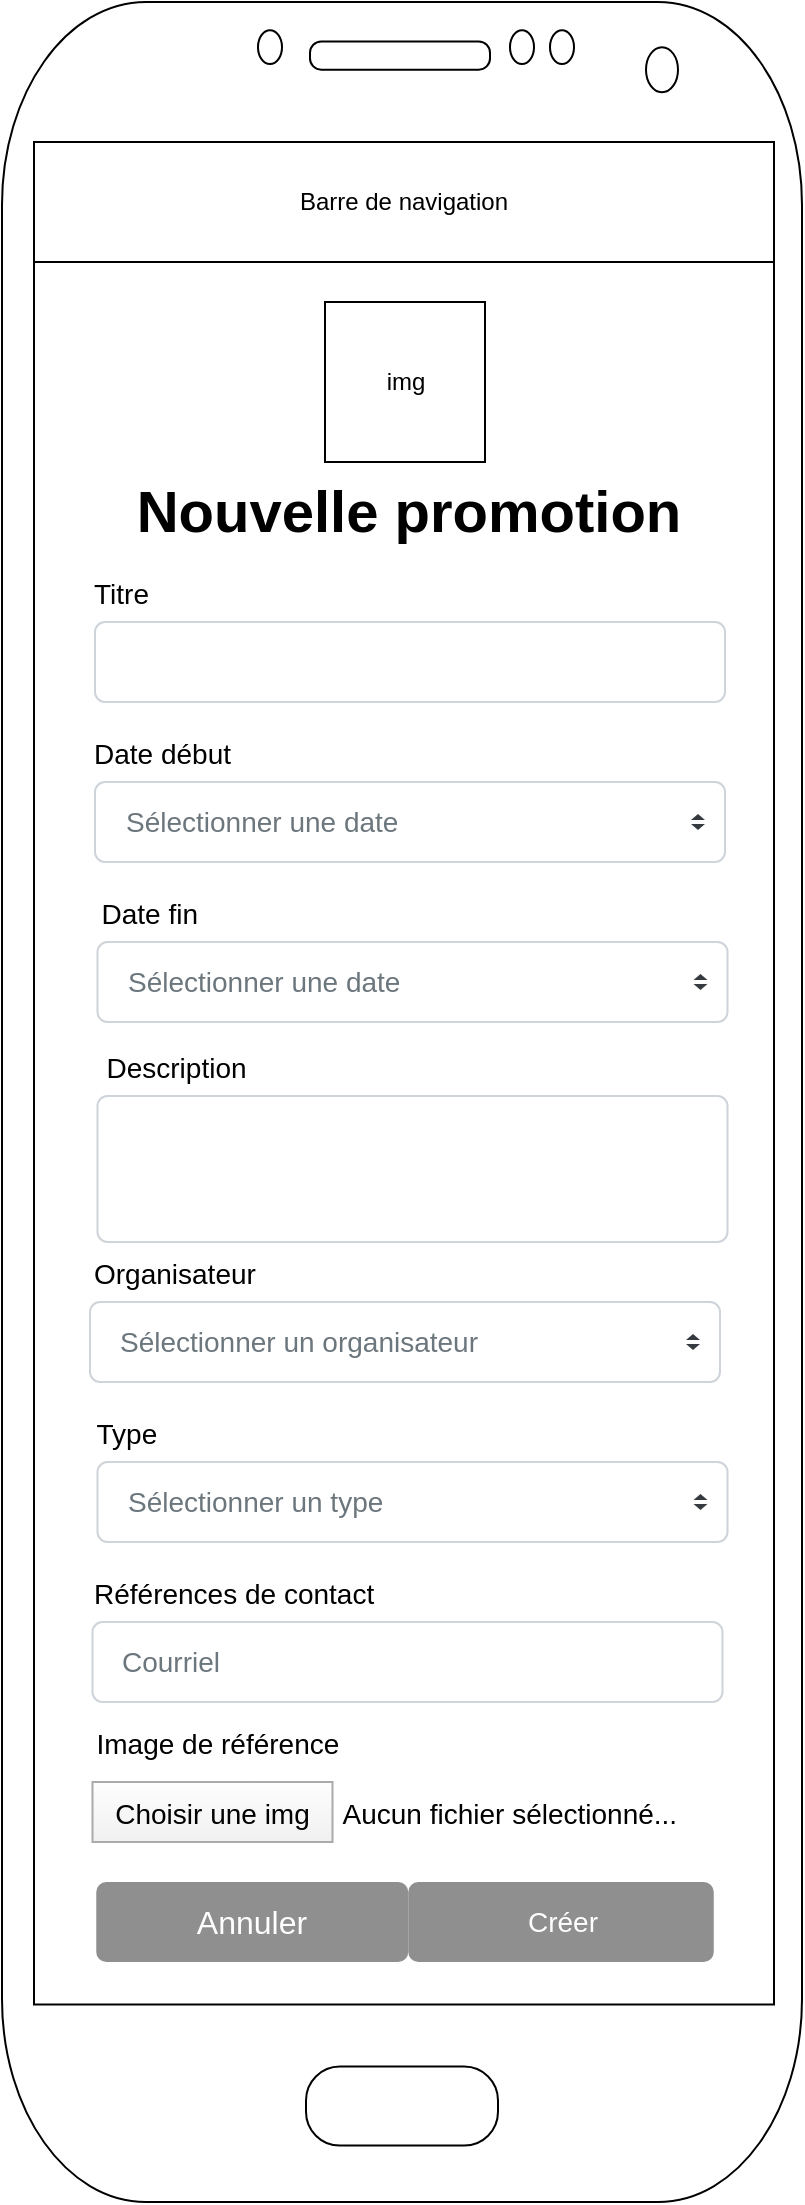 <mxfile version="20.2.3" type="device"><diagram id="3M2_sD9lSML2Bdx2pEZl" name="Page-1"><mxGraphModel dx="1494" dy="775" grid="1" gridSize="10" guides="1" tooltips="1" connect="1" arrows="1" fold="1" page="1" pageScale="1" pageWidth="827" pageHeight="1169" math="0" shadow="0"><root><mxCell id="0"/><mxCell id="1" parent="0"/><mxCell id="55dhiOcAt7gk3NpKwznk-15" value="" style="verticalLabelPosition=bottom;verticalAlign=top;html=1;shadow=0;dashed=0;strokeWidth=1;shape=mxgraph.android.phone2;fillStyle=auto;fontSize=19;" parent="1" vertex="1"><mxGeometry x="210" y="50" width="400" height="1100" as="geometry"/></mxCell><mxCell id="_zoGtXDnthxCsJBWHSZ2-1" value="Barre de navigation" style="rounded=0;whiteSpace=wrap;html=1;" parent="1" vertex="1"><mxGeometry x="226" y="120" width="370" height="60" as="geometry"/></mxCell><mxCell id="A5A0qIxs15VUvmygebdM-1" value="Titre " style="fillColor=none;strokeColor=none;align=left;fontSize=14;" parent="1" vertex="1"><mxGeometry x="254" y="330" width="100" height="30" as="geometry"/></mxCell><mxCell id="A5A0qIxs15VUvmygebdM-2" value="Date début" style="fillColor=none;strokeColor=none;align=left;fontSize=14;" parent="1" vertex="1"><mxGeometry x="254" y="410" width="100" height="30" as="geometry"/></mxCell><mxCell id="A5A0qIxs15VUvmygebdM-3" value="" style="html=1;shadow=0;dashed=0;shape=mxgraph.bootstrap.rrect;rSize=5;fillColor=#ffffff;strokeColor=#CED4DA;align=left;spacing=15;fontSize=14;fontColor=#6C767D;" parent="1" vertex="1"><mxGeometry x="256.5" y="360" width="315" height="40" as="geometry"/></mxCell><mxCell id="A5A0qIxs15VUvmygebdM-4" value="Créer" style="html=1;shadow=0;dashed=0;shape=mxgraph.bootstrap.rrect;rSize=5;fillColor=#8F8F8F;strokeColor=none;align=center;spacing=15;fontSize=14;fontColor=#ffffff;" parent="1" vertex="1"><mxGeometry x="413.13" y="990" width="152.75" height="40" as="geometry"/></mxCell><mxCell id="A5A0qIxs15VUvmygebdM-5" value="Sélectionner un organisateur" style="html=1;shadow=0;dashed=0;shape=mxgraph.bootstrap.rrect;rSize=5;fillColor=#ffffff;strokeColor=#CED4DA;align=left;spacing=15;fontSize=14;fontColor=#6C767D;" parent="1" vertex="1"><mxGeometry x="254" y="700" width="315" height="40" as="geometry"/></mxCell><mxCell id="A5A0qIxs15VUvmygebdM-6" value="" style="shape=triangle;direction=south;fillColor=#343A40;strokeColor=none;perimeter=none;" parent="A5A0qIxs15VUvmygebdM-5" vertex="1"><mxGeometry x="1" y="0.5" width="7" height="3" relative="1" as="geometry"><mxPoint x="-17" y="1" as="offset"/></mxGeometry></mxCell><mxCell id="A5A0qIxs15VUvmygebdM-7" value="" style="shape=triangle;direction=north;fillColor=#343A40;strokeColor=none;perimeter=none;" parent="A5A0qIxs15VUvmygebdM-5" vertex="1"><mxGeometry x="1" y="0.5" width="7" height="3" relative="1" as="geometry"><mxPoint x="-17" y="-4" as="offset"/></mxGeometry></mxCell><mxCell id="A5A0qIxs15VUvmygebdM-8" value="Organisateur" style="fillColor=none;strokeColor=none;align=left;fontSize=14;" parent="1" vertex="1"><mxGeometry x="254" y="670" width="100" height="30" as="geometry"/></mxCell><mxCell id="A5A0qIxs15VUvmygebdM-9" value="&lt;font size=&quot;1&quot; style=&quot;&quot;&gt;&lt;b style=&quot;font-size: 29px;&quot;&gt;Nouvelle promotion&lt;/b&gt;&lt;/font&gt;" style="text;html=1;align=center;verticalAlign=middle;resizable=0;points=[];autosize=1;strokeColor=none;fillColor=none;fontSize=14;" parent="1" vertex="1"><mxGeometry x="262.75" y="280" width="300" height="50" as="geometry"/></mxCell><mxCell id="A5A0qIxs15VUvmygebdM-10" value="Date fin" style="fillColor=none;strokeColor=none;align=left;fontSize=14;" parent="1" vertex="1"><mxGeometry x="257.75" y="490" width="100" height="30" as="geometry"/></mxCell><mxCell id="A5A0qIxs15VUvmygebdM-11" value="" style="html=1;shadow=0;dashed=0;shape=mxgraph.bootstrap.rrect;rSize=5;fillColor=#ffffff;strokeColor=#CED4DA;align=left;spacing=15;fontSize=14;fontColor=#6C767D;" parent="1" vertex="1"><mxGeometry x="257.75" y="597" width="315" height="73" as="geometry"/></mxCell><mxCell id="A5A0qIxs15VUvmygebdM-12" value="Description" style="fillColor=none;strokeColor=none;align=left;fontSize=14;" parent="1" vertex="1"><mxGeometry x="260.25" y="567" width="100" height="30" as="geometry"/></mxCell><mxCell id="A5A0qIxs15VUvmygebdM-13" value="Courriel" style="html=1;shadow=0;dashed=0;shape=mxgraph.bootstrap.rrect;rSize=5;fillColor=#ffffff;strokeColor=#CED4DA;align=left;spacing=15;fontSize=14;fontColor=#6C767D;" parent="1" vertex="1"><mxGeometry x="255.25" y="860" width="315" height="40" as="geometry"/></mxCell><mxCell id="A5A0qIxs15VUvmygebdM-14" value="Références de contact" style="fillColor=none;strokeColor=none;align=left;fontSize=14;" parent="1" vertex="1"><mxGeometry x="254" y="830" width="100" height="30" as="geometry"/></mxCell><mxCell id="A5A0qIxs15VUvmygebdM-15" value="Type" style="fillColor=none;strokeColor=none;align=left;fontSize=14;" parent="1" vertex="1"><mxGeometry x="255.25" y="750" width="100" height="30" as="geometry"/></mxCell><mxCell id="A5A0qIxs15VUvmygebdM-16" value="img" style="whiteSpace=wrap;html=1;aspect=fixed;" parent="1" vertex="1"><mxGeometry x="371.5" y="200" width="80" height="80" as="geometry"/></mxCell><mxCell id="A5A0qIxs15VUvmygebdM-17" value="Sélectionner une date" style="html=1;shadow=0;dashed=0;shape=mxgraph.bootstrap.rrect;rSize=5;fillColor=#ffffff;strokeColor=#CED4DA;align=left;spacing=15;fontSize=14;fontColor=#6C767D;" parent="1" vertex="1"><mxGeometry x="257.75" y="520" width="315" height="40" as="geometry"/></mxCell><mxCell id="A5A0qIxs15VUvmygebdM-18" value="" style="shape=triangle;direction=south;fillColor=#343A40;strokeColor=none;perimeter=none;" parent="A5A0qIxs15VUvmygebdM-17" vertex="1"><mxGeometry x="1" y="0.5" width="7" height="3" relative="1" as="geometry"><mxPoint x="-17" y="1" as="offset"/></mxGeometry></mxCell><mxCell id="A5A0qIxs15VUvmygebdM-19" value="" style="shape=triangle;direction=north;fillColor=#343A40;strokeColor=none;perimeter=none;" parent="A5A0qIxs15VUvmygebdM-17" vertex="1"><mxGeometry x="1" y="0.5" width="7" height="3" relative="1" as="geometry"><mxPoint x="-17" y="-4" as="offset"/></mxGeometry></mxCell><mxCell id="A5A0qIxs15VUvmygebdM-20" value="Sélectionner une date" style="html=1;shadow=0;dashed=0;shape=mxgraph.bootstrap.rrect;rSize=5;fillColor=#ffffff;strokeColor=#CED4DA;align=left;spacing=15;fontSize=14;fontColor=#6C767D;" parent="1" vertex="1"><mxGeometry x="256.5" y="440" width="315" height="40" as="geometry"/></mxCell><mxCell id="A5A0qIxs15VUvmygebdM-21" value="" style="shape=triangle;direction=south;fillColor=#343A40;strokeColor=none;perimeter=none;" parent="A5A0qIxs15VUvmygebdM-20" vertex="1"><mxGeometry x="1" y="0.5" width="7" height="3" relative="1" as="geometry"><mxPoint x="-17" y="1" as="offset"/></mxGeometry></mxCell><mxCell id="A5A0qIxs15VUvmygebdM-22" value="" style="shape=triangle;direction=north;fillColor=#343A40;strokeColor=none;perimeter=none;" parent="A5A0qIxs15VUvmygebdM-20" vertex="1"><mxGeometry x="1" y="0.5" width="7" height="3" relative="1" as="geometry"><mxPoint x="-17" y="-4" as="offset"/></mxGeometry></mxCell><mxCell id="A5A0qIxs15VUvmygebdM-23" value="Sélectionner un type" style="html=1;shadow=0;dashed=0;shape=mxgraph.bootstrap.rrect;rSize=5;fillColor=#ffffff;strokeColor=#CED4DA;align=left;spacing=15;fontSize=14;fontColor=#6C767D;" parent="1" vertex="1"><mxGeometry x="257.75" y="780" width="315" height="40" as="geometry"/></mxCell><mxCell id="A5A0qIxs15VUvmygebdM-24" value="" style="shape=triangle;direction=south;fillColor=#343A40;strokeColor=none;perimeter=none;" parent="A5A0qIxs15VUvmygebdM-23" vertex="1"><mxGeometry x="1" y="0.5" width="7" height="3" relative="1" as="geometry"><mxPoint x="-17" y="1" as="offset"/></mxGeometry></mxCell><mxCell id="A5A0qIxs15VUvmygebdM-25" value="" style="shape=triangle;direction=north;fillColor=#343A40;strokeColor=none;perimeter=none;" parent="A5A0qIxs15VUvmygebdM-23" vertex="1"><mxGeometry x="1" y="0.5" width="7" height="3" relative="1" as="geometry"><mxPoint x="-17" y="-4" as="offset"/></mxGeometry></mxCell><mxCell id="A5A0qIxs15VUvmygebdM-26" value="Image de référence" style="fillColor=none;strokeColor=none;align=left;fontSize=14;" parent="1" vertex="1"><mxGeometry x="255.25" y="900" width="150" height="40" as="geometry"/></mxCell><mxCell id="A5A0qIxs15VUvmygebdM-27" value="Choisir une img" style="fillColor=#FEFEFE;strokeColor=#AAAAAA;fontSize=14;gradientColor=#F0F0F0;" parent="1" vertex="1"><mxGeometry x="255.25" y="940" width="120" height="30" as="geometry"/></mxCell><mxCell id="A5A0qIxs15VUvmygebdM-28" value="Aucun fichier sélectionné..." style="fillColor=none;strokeColor=none;align=left;fontSize=14;spacing=5;" parent="1" vertex="1"><mxGeometry x="375.25" y="940" width="100" height="30" as="geometry"/></mxCell><mxCell id="A5A0qIxs15VUvmygebdM-29" value="Annuler" style="html=1;shadow=0;dashed=0;shape=mxgraph.bootstrap.rrect;rSize=5;strokeColor=none;strokeWidth=1;fillColor=#8F8F8F;fontColor=#FFFFFF;whiteSpace=wrap;align=center;verticalAlign=middle;spacingLeft=0;fontStyle=0;fontSize=16;spacing=5;" parent="1" vertex="1"><mxGeometry x="257.13" y="990" width="156" height="40" as="geometry"/></mxCell></root></mxGraphModel></diagram></mxfile>